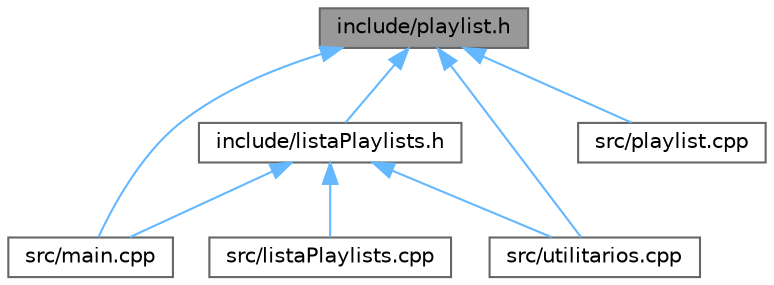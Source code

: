 digraph "include/playlist.h"
{
 // LATEX_PDF_SIZE
  bgcolor="transparent";
  edge [fontname=Helvetica,fontsize=10,labelfontname=Helvetica,labelfontsize=10];
  node [fontname=Helvetica,fontsize=10,shape=box,height=0.2,width=0.4];
  Node1 [label="include/playlist.h",height=0.2,width=0.4,color="gray40", fillcolor="grey60", style="filled", fontcolor="black",tooltip=" "];
  Node1 -> Node2 [dir="back",color="steelblue1",style="solid"];
  Node2 [label="include/listaPlaylists.h",height=0.2,width=0.4,color="grey40", fillcolor="white", style="filled",URL="$lista_playlists_8h.html",tooltip=" "];
  Node2 -> Node3 [dir="back",color="steelblue1",style="solid"];
  Node3 [label="src/listaPlaylists.cpp",height=0.2,width=0.4,color="grey40", fillcolor="white", style="filled",URL="$lista_playlists_8cpp.html",tooltip="Funções necessárias para as listas ligadas de playlists."];
  Node2 -> Node4 [dir="back",color="steelblue1",style="solid"];
  Node4 [label="src/main.cpp",height=0.2,width=0.4,color="grey40", fillcolor="white", style="filled",URL="$main_8cpp.html",tooltip="Projeto que organiza músicas e playlists em listas ligadas."];
  Node2 -> Node5 [dir="back",color="steelblue1",style="solid"];
  Node5 [label="src/utilitarios.cpp",height=0.2,width=0.4,color="grey40", fillcolor="white", style="filled",URL="$utilitarios_8cpp.html",tooltip="Função que transforma caracteres maiúsculos em minúsculos."];
  Node1 -> Node4 [dir="back",color="steelblue1",style="solid"];
  Node1 -> Node6 [dir="back",color="steelblue1",style="solid"];
  Node6 [label="src/playlist.cpp",height=0.2,width=0.4,color="grey40", fillcolor="white", style="filled",URL="$playlist_8cpp.html",tooltip="Funções que definem, exibem e permitem o funcionamento das playlists."];
  Node1 -> Node5 [dir="back",color="steelblue1",style="solid"];
}

